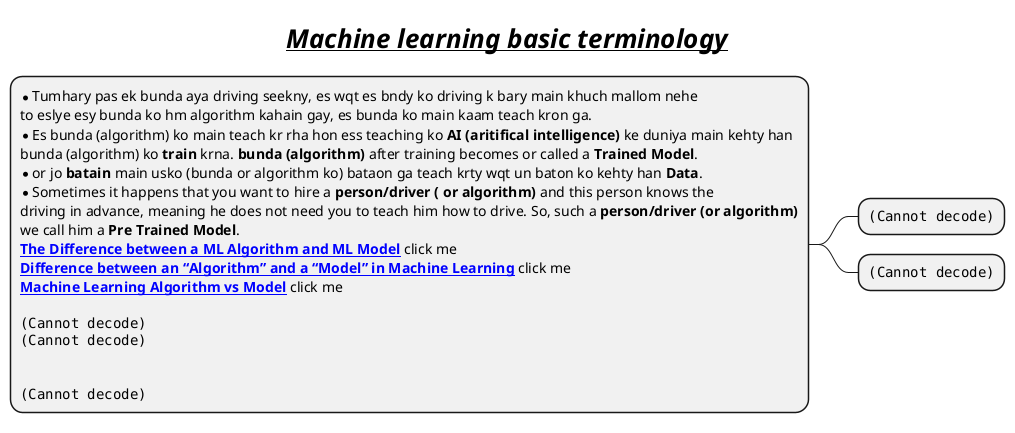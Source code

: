 @startmindmap
title =<i><u>Machine learning basic terminology


*:*Tumhary pas ek bunda aya driving seekny, es wqt es bndy ko driving k bary main khuch mallom nehe
to eslye esy bunda ko hm algorithm kahain gay, es bunda ko main kaam teach kron ga.
* Es bunda (algorithm) ko main teach kr rha hon ess teaching ko **AI (aritifical intelligence)** ke duniya main kehty han
bunda (algorithm) ko **train** krna. **bunda (algorithm)** after training becomes or called a **Trained Model**.
* or jo **batain** main usko (bunda or algorithm ko) bataon ga teach krty wqt un baton ko kehty han **Data**.
* Sometimes it happens that you want to hire a **person/driver ( or algorithm)** and this person knows the
driving in advance, meaning he does not need you to teach him how to drive. So, such a **person/driver (or algorithm)**
we call him a **Pre Trained Model**.
**[[https://medium.datadriveninvestor.com/difference-between-an-machine-learning-algorithm-and-model-14879f4aec7b The Difference between a ML Algorithm and ML Model]]** click me
**[[https://medium.com/@kaykwaalk/difference-between-an-algorithm-and-a-model-in-machine-learning-5d6b7297cce9 Difference between an “Algorithm” and a “Model” in Machine Learning]]** click me
**[[https://sowjanyasadashiva.medium.com/machine-learning-algorithm-vs-model-2db36e42d127 Machine Learning Algorithm vs Model]]** click me

<img:images/img.png>
<img:images/algorithmic-decomposition-object-decomposition-and-machine-learning.png>


<img:images/img_19.png>;
** <img:images/img_20.png>
** <img:images/img_21.png>


@endmindmap

